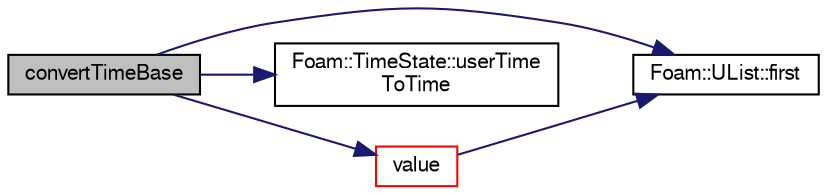 digraph "convertTimeBase"
{
  bgcolor="transparent";
  edge [fontname="FreeSans",fontsize="10",labelfontname="FreeSans",labelfontsize="10"];
  node [fontname="FreeSans",fontsize="10",shape=record];
  rankdir="LR";
  Node679 [label="convertTimeBase",height=0.2,width=0.4,color="black", fillcolor="grey75", style="filled", fontcolor="black"];
  Node679 -> Node680 [color="midnightblue",fontsize="10",style="solid",fontname="FreeSans"];
  Node680 [label="Foam::UList::first",height=0.2,width=0.4,color="black",URL="$a25698.html#a1c9828bc3de9502754d944c95a2ce0d9",tooltip="Return the first element of the list. "];
  Node679 -> Node681 [color="midnightblue",fontsize="10",style="solid",fontname="FreeSans"];
  Node681 [label="Foam::TimeState::userTime\lToTime",height=0.2,width=0.4,color="black",URL="$a26362.html#a4424676d00ead6c6a8ceb602d50fb6b8",tooltip="Convert the user-time (e.g. CA deg) to real-time (s). "];
  Node679 -> Node682 [color="midnightblue",fontsize="10",style="solid",fontname="FreeSans"];
  Node682 [label="value",height=0.2,width=0.4,color="red",URL="$a27666.html#a684fae4be61ba8b53a519919819c6908",tooltip="Return polynomial value. "];
  Node682 -> Node680 [color="midnightblue",fontsize="10",style="solid",fontname="FreeSans"];
}

